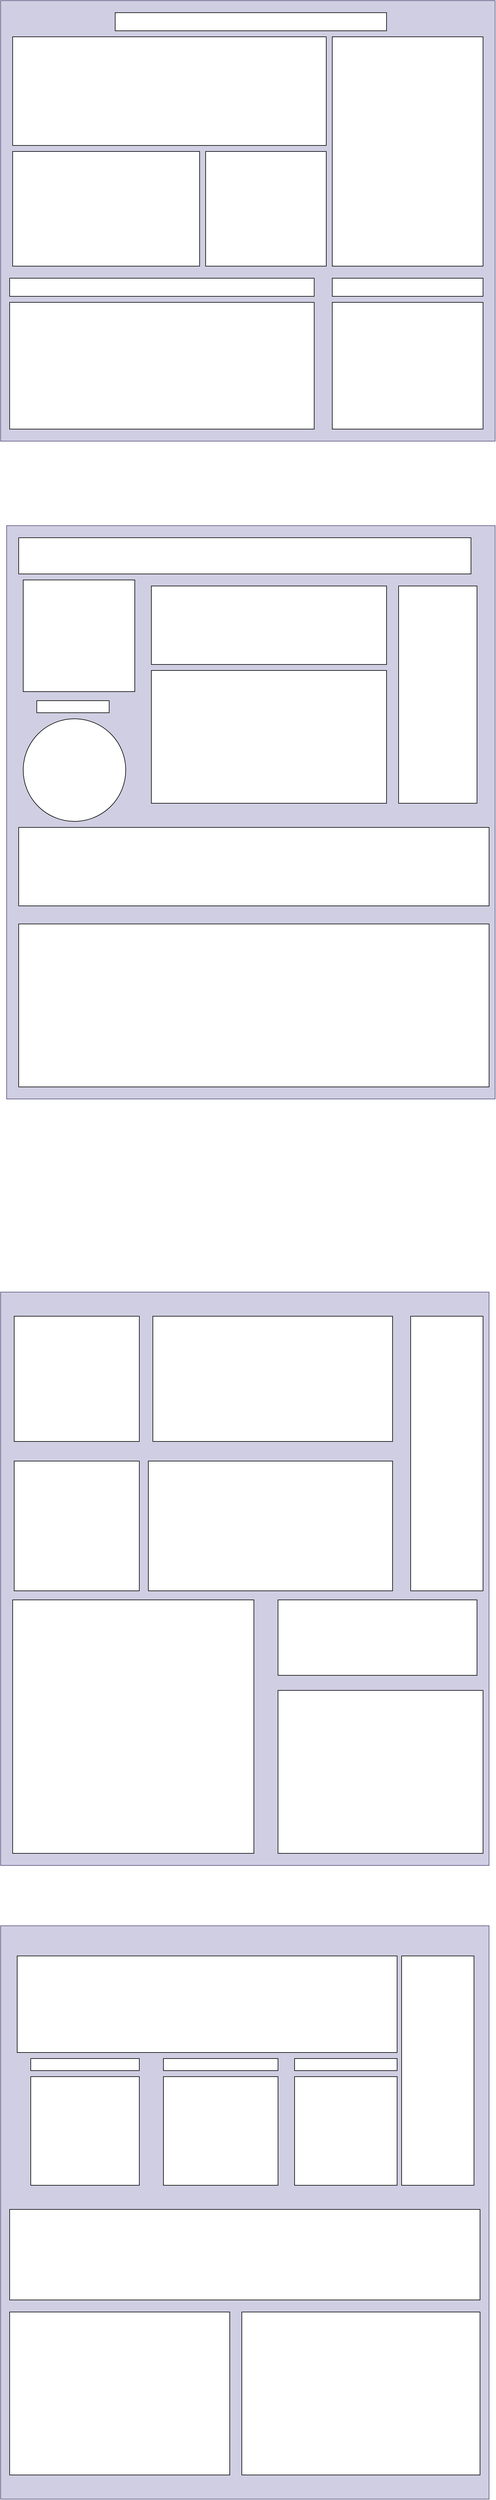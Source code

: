 <mxfile version="14.6.11" type="github">
  <diagram id="42nAeBY5ltI8XaT_0Y52" name="Page-1">
    <mxGraphModel dx="1422" dy="1894" grid="1" gridSize="10" guides="1" tooltips="1" connect="1" arrows="1" fold="1" page="1" pageScale="1" pageWidth="850" pageHeight="1100" math="0" shadow="0">
      <root>
        <mxCell id="0" />
        <mxCell id="1" parent="0" />
        <mxCell id="we5ksyu7aV5o7LYmEZMr-11" value="" style="rounded=0;whiteSpace=wrap;html=1;fillColor=#d0cee2;strokeColor=#56517e;&#xa;&lt;img src=&quot;https://i.pinimg.com/736x/c6/a8/6e/c6a86e41f9f3ce4b3b8fe2c930c5b3b4.jpg&quot;" parent="1" vertex="1">
          <mxGeometry x="20" y="-980" width="820" height="730" as="geometry" />
        </mxCell>
        <mxCell id="3QXAhMcdUUcTTvY7QrrD-12" value="" style="rounded=0;whiteSpace=wrap;html=1;fillColor=#d0cee2;strokeColor=#56517e;" parent="1" vertex="1">
          <mxGeometry x="30" y="-110" width="810" height="950" as="geometry" />
        </mxCell>
        <mxCell id="3QXAhMcdUUcTTvY7QrrD-1" value="" style="rounded=0;whiteSpace=wrap;html=1;" parent="1" vertex="1">
          <mxGeometry x="50" y="550" width="780" height="270" as="geometry" />
        </mxCell>
        <mxCell id="3QXAhMcdUUcTTvY7QrrD-2" value="" style="rounded=0;whiteSpace=wrap;html=1;" parent="1" vertex="1">
          <mxGeometry x="680" y="-10" width="130" height="360" as="geometry" />
        </mxCell>
        <mxCell id="3QXAhMcdUUcTTvY7QrrD-3" value="" style="rounded=0;whiteSpace=wrap;html=1;" parent="1" vertex="1">
          <mxGeometry x="270" y="-10" width="390" height="130" as="geometry" />
        </mxCell>
        <mxCell id="3QXAhMcdUUcTTvY7QrrD-4" value="" style="rounded=0;whiteSpace=wrap;html=1;" parent="1" vertex="1">
          <mxGeometry x="270" y="130" width="390" height="220" as="geometry" />
        </mxCell>
        <mxCell id="3QXAhMcdUUcTTvY7QrrD-7" value="" style="whiteSpace=wrap;html=1;aspect=fixed;" parent="1" vertex="1">
          <mxGeometry x="57.5" y="-20" width="185" height="185" as="geometry" />
        </mxCell>
        <mxCell id="3QXAhMcdUUcTTvY7QrrD-8" value="" style="rounded=0;whiteSpace=wrap;html=1;" parent="1" vertex="1">
          <mxGeometry x="50" y="390" width="780" height="130" as="geometry" />
        </mxCell>
        <mxCell id="3QXAhMcdUUcTTvY7QrrD-9" value="" style="ellipse;whiteSpace=wrap;html=1;aspect=fixed;" parent="1" vertex="1">
          <mxGeometry x="57.5" y="210" width="170" height="170" as="geometry" />
        </mxCell>
        <mxCell id="3QXAhMcdUUcTTvY7QrrD-10" value="" style="rounded=0;whiteSpace=wrap;html=1;" parent="1" vertex="1">
          <mxGeometry x="50" y="-90" width="750" height="60" as="geometry" />
        </mxCell>
        <mxCell id="3QXAhMcdUUcTTvY7QrrD-11" value="" style="rounded=0;whiteSpace=wrap;html=1;" parent="1" vertex="1">
          <mxGeometry x="80" y="180" width="120" height="20" as="geometry" />
        </mxCell>
        <mxCell id="we5ksyu7aV5o7LYmEZMr-1" value="" style="rounded=0;whiteSpace=wrap;html=1;" parent="1" vertex="1">
          <mxGeometry x="35" y="-480" width="505" height="210" as="geometry" />
        </mxCell>
        <mxCell id="we5ksyu7aV5o7LYmEZMr-2" value="" style="rounded=0;whiteSpace=wrap;html=1;" parent="1" vertex="1">
          <mxGeometry x="570" y="-480" width="250" height="210" as="geometry" />
        </mxCell>
        <mxCell id="we5ksyu7aV5o7LYmEZMr-3" value="" style="rounded=0;whiteSpace=wrap;html=1;" parent="1" vertex="1">
          <mxGeometry x="570" y="-520" width="250" height="30" as="geometry" />
        </mxCell>
        <mxCell id="we5ksyu7aV5o7LYmEZMr-4" value="" style="rounded=0;whiteSpace=wrap;html=1;" parent="1" vertex="1">
          <mxGeometry x="35" y="-520" width="505" height="30" as="geometry" />
        </mxCell>
        <mxCell id="we5ksyu7aV5o7LYmEZMr-5" value="" style="rounded=0;whiteSpace=wrap;html=1;" parent="1" vertex="1">
          <mxGeometry x="570" y="-920" width="250" height="380" as="geometry" />
        </mxCell>
        <mxCell id="we5ksyu7aV5o7LYmEZMr-7" value="" style="rounded=0;whiteSpace=wrap;html=1;" parent="1" vertex="1">
          <mxGeometry x="210" y="-960" width="450" height="30" as="geometry" />
        </mxCell>
        <mxCell id="we5ksyu7aV5o7LYmEZMr-8" value="" style="rounded=0;whiteSpace=wrap;html=1;" parent="1" vertex="1">
          <mxGeometry x="40" y="-920" width="520" height="180" as="geometry" />
        </mxCell>
        <mxCell id="we5ksyu7aV5o7LYmEZMr-9" value="" style="rounded=0;whiteSpace=wrap;html=1;" parent="1" vertex="1">
          <mxGeometry x="360" y="-730" width="200" height="190" as="geometry" />
        </mxCell>
        <mxCell id="we5ksyu7aV5o7LYmEZMr-10" value="" style="rounded=0;whiteSpace=wrap;html=1;" parent="1" vertex="1">
          <mxGeometry x="40" y="-730" width="310" height="190" as="geometry" />
        </mxCell>
        <mxCell id="8fVU1boZ7IEuu_4T_Fnp-1" value="" style="rounded=0;whiteSpace=wrap;html=1;fillColor=#d0cee2;strokeColor=#56517e;" vertex="1" parent="1">
          <mxGeometry x="20" y="1160" width="810" height="950" as="geometry" />
        </mxCell>
        <mxCell id="8fVU1boZ7IEuu_4T_Fnp-2" value="" style="rounded=0;whiteSpace=wrap;html=1;" vertex="1" parent="1">
          <mxGeometry x="480" y="1820" width="340" height="270" as="geometry" />
        </mxCell>
        <mxCell id="8fVU1boZ7IEuu_4T_Fnp-3" value="" style="rounded=0;whiteSpace=wrap;html=1;" vertex="1" parent="1">
          <mxGeometry x="480" y="1670" width="330" height="125" as="geometry" />
        </mxCell>
        <mxCell id="8fVU1boZ7IEuu_4T_Fnp-4" value="" style="rounded=0;whiteSpace=wrap;html=1;" vertex="1" parent="1">
          <mxGeometry x="272.5" y="1200" width="397.5" height="207.5" as="geometry" />
        </mxCell>
        <mxCell id="8fVU1boZ7IEuu_4T_Fnp-5" value="" style="rounded=0;whiteSpace=wrap;html=1;" vertex="1" parent="1">
          <mxGeometry x="265" y="1440" width="405" height="215" as="geometry" />
        </mxCell>
        <mxCell id="8fVU1boZ7IEuu_4T_Fnp-6" value="" style="whiteSpace=wrap;html=1;aspect=fixed;" vertex="1" parent="1">
          <mxGeometry x="42.5" y="1200" width="207.5" height="207.5" as="geometry" />
        </mxCell>
        <mxCell id="8fVU1boZ7IEuu_4T_Fnp-7" value="" style="rounded=0;whiteSpace=wrap;html=1;" vertex="1" parent="1">
          <mxGeometry x="40" y="1670" width="400" height="420" as="geometry" />
        </mxCell>
        <mxCell id="8fVU1boZ7IEuu_4T_Fnp-9" value="" style="rounded=0;whiteSpace=wrap;html=1;" vertex="1" parent="1">
          <mxGeometry x="700" y="1200" width="120" height="455" as="geometry" />
        </mxCell>
        <mxCell id="8fVU1boZ7IEuu_4T_Fnp-10" value="" style="rounded=0;whiteSpace=wrap;html=1;" vertex="1" parent="1">
          <mxGeometry x="42.5" y="1440" width="207.5" height="215" as="geometry" />
        </mxCell>
        <mxCell id="8fVU1boZ7IEuu_4T_Fnp-11" value="" style="rounded=0;whiteSpace=wrap;html=1;fillColor=#d0cee2;strokeColor=#56517e;" vertex="1" parent="1">
          <mxGeometry x="20" y="2210" width="810" height="950" as="geometry" />
        </mxCell>
        <mxCell id="8fVU1boZ7IEuu_4T_Fnp-12" value="" style="rounded=0;whiteSpace=wrap;html=1;" vertex="1" parent="1">
          <mxGeometry x="420" y="2850" width="395" height="270" as="geometry" />
        </mxCell>
        <mxCell id="8fVU1boZ7IEuu_4T_Fnp-13" value="" style="rounded=0;whiteSpace=wrap;html=1;" vertex="1" parent="1">
          <mxGeometry x="685" y="2260" width="120" height="380" as="geometry" />
        </mxCell>
        <mxCell id="8fVU1boZ7IEuu_4T_Fnp-14" value="" style="rounded=0;whiteSpace=wrap;html=1;" vertex="1" parent="1">
          <mxGeometry x="507.5" y="2430" width="170" height="20" as="geometry" />
        </mxCell>
        <mxCell id="8fVU1boZ7IEuu_4T_Fnp-15" value="" style="rounded=0;whiteSpace=wrap;html=1;" vertex="1" parent="1">
          <mxGeometry x="290" y="2460" width="190" height="180" as="geometry" />
        </mxCell>
        <mxCell id="8fVU1boZ7IEuu_4T_Fnp-16" value="" style="whiteSpace=wrap;html=1;aspect=fixed;" vertex="1" parent="1">
          <mxGeometry x="70" y="2460" width="180" height="180" as="geometry" />
        </mxCell>
        <mxCell id="8fVU1boZ7IEuu_4T_Fnp-17" value="" style="rounded=0;whiteSpace=wrap;html=1;" vertex="1" parent="1">
          <mxGeometry x="35" y="2680" width="780" height="150" as="geometry" />
        </mxCell>
        <mxCell id="8fVU1boZ7IEuu_4T_Fnp-19" value="" style="rounded=0;whiteSpace=wrap;html=1;" vertex="1" parent="1">
          <mxGeometry x="47.5" y="2260" width="630" height="160" as="geometry" />
        </mxCell>
        <mxCell id="8fVU1boZ7IEuu_4T_Fnp-20" value="" style="rounded=0;whiteSpace=wrap;html=1;" vertex="1" parent="1">
          <mxGeometry x="507.5" y="2460" width="170" height="180" as="geometry" />
        </mxCell>
        <mxCell id="8fVU1boZ7IEuu_4T_Fnp-21" value="" style="rounded=0;whiteSpace=wrap;html=1;" vertex="1" parent="1">
          <mxGeometry x="290" y="2430" width="190" height="20" as="geometry" />
        </mxCell>
        <mxCell id="8fVU1boZ7IEuu_4T_Fnp-22" value="" style="rounded=0;whiteSpace=wrap;html=1;" vertex="1" parent="1">
          <mxGeometry x="70" y="2430" width="180" height="20" as="geometry" />
        </mxCell>
        <mxCell id="8fVU1boZ7IEuu_4T_Fnp-23" value="" style="rounded=0;whiteSpace=wrap;html=1;" vertex="1" parent="1">
          <mxGeometry x="35" y="2850" width="365" height="270" as="geometry" />
        </mxCell>
      </root>
    </mxGraphModel>
  </diagram>
</mxfile>
